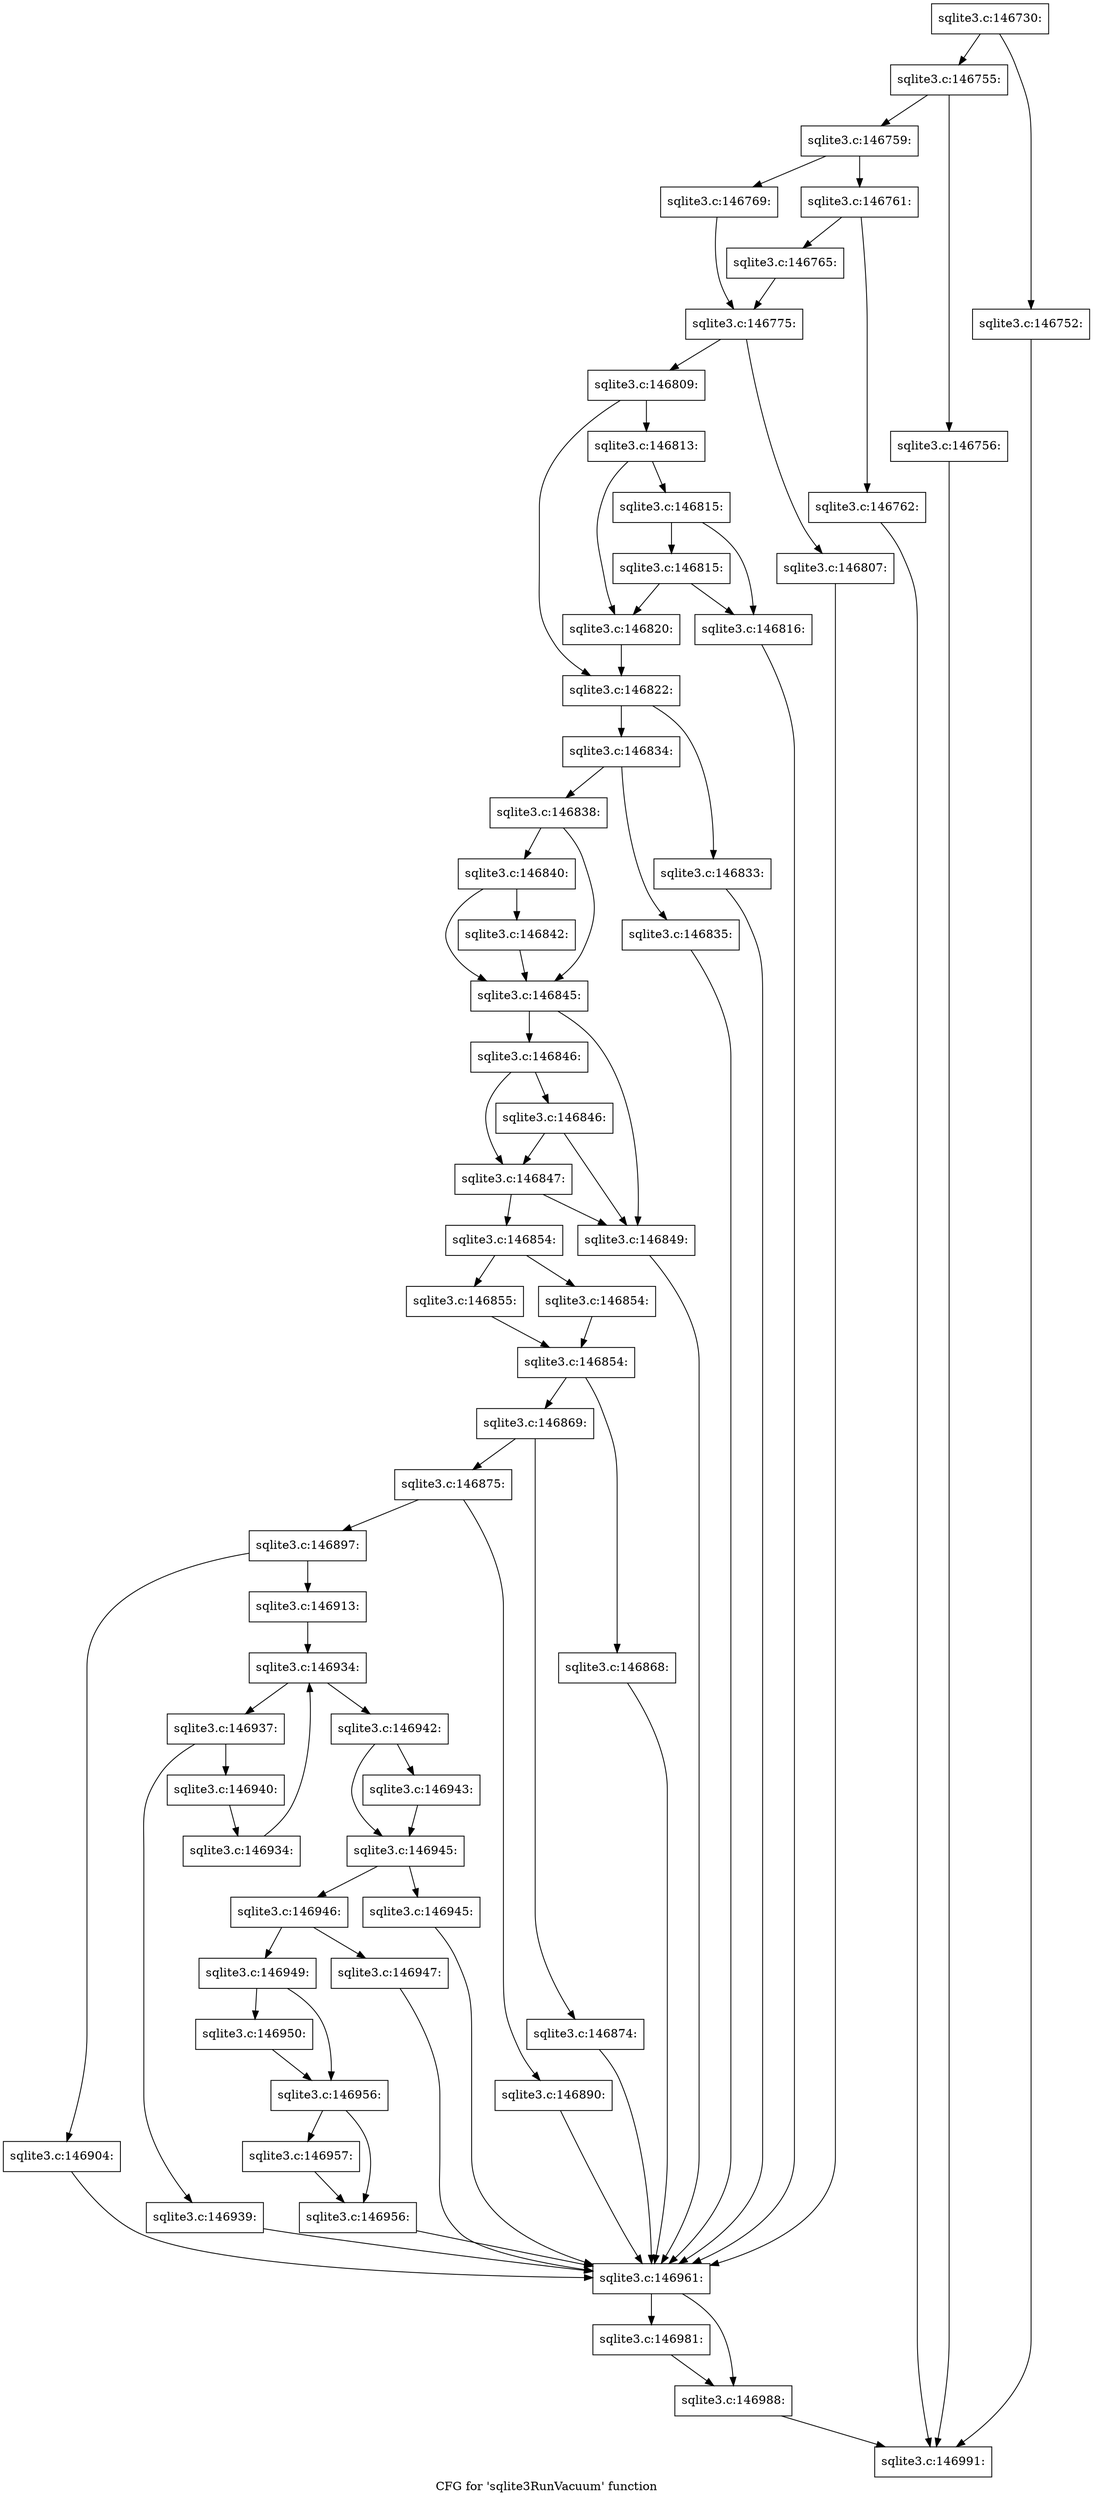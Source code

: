 digraph "CFG for 'sqlite3RunVacuum' function" {
	label="CFG for 'sqlite3RunVacuum' function";

	Node0x55c0f84ad0e0 [shape=record,label="{sqlite3.c:146730:}"];
	Node0x55c0f84ad0e0 -> Node0x55c0f84b2700;
	Node0x55c0f84ad0e0 -> Node0x55c0f84b26b0;
	Node0x55c0f84b26b0 [shape=record,label="{sqlite3.c:146752:}"];
	Node0x55c0f84b26b0 -> Node0x55c0f84ad260;
	Node0x55c0f84b2700 [shape=record,label="{sqlite3.c:146755:}"];
	Node0x55c0f84b2700 -> Node0x55c0f84b31d0;
	Node0x55c0f84b2700 -> Node0x55c0f84b3220;
	Node0x55c0f84b31d0 [shape=record,label="{sqlite3.c:146756:}"];
	Node0x55c0f84b31d0 -> Node0x55c0f84ad260;
	Node0x55c0f84b3220 [shape=record,label="{sqlite3.c:146759:}"];
	Node0x55c0f84b3220 -> Node0x55c0f84b4040;
	Node0x55c0f84b3220 -> Node0x55c0f84b40e0;
	Node0x55c0f84b4040 [shape=record,label="{sqlite3.c:146761:}"];
	Node0x55c0f84b4040 -> Node0x55c0f84b4420;
	Node0x55c0f84b4040 -> Node0x55c0f84b4470;
	Node0x55c0f84b4420 [shape=record,label="{sqlite3.c:146762:}"];
	Node0x55c0f84b4420 -> Node0x55c0f84ad260;
	Node0x55c0f84b4470 [shape=record,label="{sqlite3.c:146765:}"];
	Node0x55c0f84b4470 -> Node0x55c0f84b4090;
	Node0x55c0f84b40e0 [shape=record,label="{sqlite3.c:146769:}"];
	Node0x55c0f84b40e0 -> Node0x55c0f84b4090;
	Node0x55c0f84b4090 [shape=record,label="{sqlite3.c:146775:}"];
	Node0x55c0f84b4090 -> Node0x55c0f651e380;
	Node0x55c0f84b4090 -> Node0x55c0f84b9470;
	Node0x55c0f651e380 [shape=record,label="{sqlite3.c:146807:}"];
	Node0x55c0f651e380 -> Node0x55c0f84b92f0;
	Node0x55c0f84b9470 [shape=record,label="{sqlite3.c:146809:}"];
	Node0x55c0f84b9470 -> Node0x55c0f84bac10;
	Node0x55c0f84b9470 -> Node0x55c0f84bac60;
	Node0x55c0f84bac10 [shape=record,label="{sqlite3.c:146813:}"];
	Node0x55c0f84bac10 -> Node0x55c0f84bb9b0;
	Node0x55c0f84bac10 -> Node0x55c0f84bb960;
	Node0x55c0f84bb9b0 [shape=record,label="{sqlite3.c:146815:}"];
	Node0x55c0f84bb9b0 -> Node0x55c0f84bb910;
	Node0x55c0f84bb9b0 -> Node0x55c0f84bbe40;
	Node0x55c0f84bbe40 [shape=record,label="{sqlite3.c:146815:}"];
	Node0x55c0f84bbe40 -> Node0x55c0f84bb910;
	Node0x55c0f84bbe40 -> Node0x55c0f84bb960;
	Node0x55c0f84bb910 [shape=record,label="{sqlite3.c:146816:}"];
	Node0x55c0f84bb910 -> Node0x55c0f84b92f0;
	Node0x55c0f84bb960 [shape=record,label="{sqlite3.c:146820:}"];
	Node0x55c0f84bb960 -> Node0x55c0f84bac60;
	Node0x55c0f84bac60 [shape=record,label="{sqlite3.c:146822:}"];
	Node0x55c0f84bac60 -> Node0x55c0f651e330;
	Node0x55c0f84bac60 -> Node0x55c0f59e3ab0;
	Node0x55c0f651e330 [shape=record,label="{sqlite3.c:146833:}"];
	Node0x55c0f651e330 -> Node0x55c0f84b92f0;
	Node0x55c0f59e3ab0 [shape=record,label="{sqlite3.c:146834:}"];
	Node0x55c0f59e3ab0 -> Node0x55c0f84be190;
	Node0x55c0f59e3ab0 -> Node0x55c0f84bf5a0;
	Node0x55c0f84be190 [shape=record,label="{sqlite3.c:146835:}"];
	Node0x55c0f84be190 -> Node0x55c0f84b92f0;
	Node0x55c0f84bf5a0 [shape=record,label="{sqlite3.c:146838:}"];
	Node0x55c0f84bf5a0 -> Node0x55c0f84bf960;
	Node0x55c0f84bf5a0 -> Node0x55c0f84bf910;
	Node0x55c0f84bf960 [shape=record,label="{sqlite3.c:146840:}"];
	Node0x55c0f84bf960 -> Node0x55c0f84bf8c0;
	Node0x55c0f84bf960 -> Node0x55c0f84bf910;
	Node0x55c0f84bf8c0 [shape=record,label="{sqlite3.c:146842:}"];
	Node0x55c0f84bf8c0 -> Node0x55c0f84bf910;
	Node0x55c0f84bf910 [shape=record,label="{sqlite3.c:146845:}"];
	Node0x55c0f84bf910 -> Node0x55c0f84c02d0;
	Node0x55c0f84bf910 -> Node0x55c0f84c03f0;
	Node0x55c0f84c03f0 [shape=record,label="{sqlite3.c:146846:}"];
	Node0x55c0f84c03f0 -> Node0x55c0f84c0370;
	Node0x55c0f84c03f0 -> Node0x55c0f84c09c0;
	Node0x55c0f84c09c0 [shape=record,label="{sqlite3.c:146846:}"];
	Node0x55c0f84c09c0 -> Node0x55c0f84c02d0;
	Node0x55c0f84c09c0 -> Node0x55c0f84c0370;
	Node0x55c0f84c0370 [shape=record,label="{sqlite3.c:146847:}"];
	Node0x55c0f84c0370 -> Node0x55c0f84c02d0;
	Node0x55c0f84c0370 -> Node0x55c0f84c0320;
	Node0x55c0f84c02d0 [shape=record,label="{sqlite3.c:146849:}"];
	Node0x55c0f84c02d0 -> Node0x55c0f84b92f0;
	Node0x55c0f84c0320 [shape=record,label="{sqlite3.c:146854:}"];
	Node0x55c0f84c0320 -> Node0x55c0f59e3c90;
	Node0x55c0f84c0320 -> Node0x55c0f59e3a10;
	Node0x55c0f59e3c90 [shape=record,label="{sqlite3.c:146854:}"];
	Node0x55c0f59e3c90 -> Node0x55c0f84c1f10;
	Node0x55c0f59e3a10 [shape=record,label="{sqlite3.c:146855:}"];
	Node0x55c0f59e3a10 -> Node0x55c0f84c1f10;
	Node0x55c0f84c1f10 [shape=record,label="{sqlite3.c:146854:}"];
	Node0x55c0f84c1f10 -> Node0x55c0f84c2880;
	Node0x55c0f84c1f10 -> Node0x55c0f84c3320;
	Node0x55c0f84c2880 [shape=record,label="{sqlite3.c:146868:}"];
	Node0x55c0f84c2880 -> Node0x55c0f84b92f0;
	Node0x55c0f84c3320 [shape=record,label="{sqlite3.c:146869:}"];
	Node0x55c0f84c3320 -> Node0x55c0f84c3ae0;
	Node0x55c0f84c3320 -> Node0x55c0f84c3b30;
	Node0x55c0f84c3ae0 [shape=record,label="{sqlite3.c:146874:}"];
	Node0x55c0f84c3ae0 -> Node0x55c0f84b92f0;
	Node0x55c0f84c3b30 [shape=record,label="{sqlite3.c:146875:}"];
	Node0x55c0f84c3b30 -> Node0x55c0f84c4e10;
	Node0x55c0f84c3b30 -> Node0x55c0f84c4e60;
	Node0x55c0f84c4e10 [shape=record,label="{sqlite3.c:146890:}"];
	Node0x55c0f84c4e10 -> Node0x55c0f84b92f0;
	Node0x55c0f84c4e60 [shape=record,label="{sqlite3.c:146897:}"];
	Node0x55c0f84c4e60 -> Node0x55c0f84c59b0;
	Node0x55c0f84c4e60 -> Node0x55c0f84c5a00;
	Node0x55c0f84c59b0 [shape=record,label="{sqlite3.c:146904:}"];
	Node0x55c0f84c59b0 -> Node0x55c0f84b92f0;
	Node0x55c0f84c5a00 [shape=record,label="{sqlite3.c:146913:}"];
	Node0x55c0f84c5a00 -> Node0x55c0f84c6cd0;
	Node0x55c0f84c6cd0 [shape=record,label="{sqlite3.c:146934:}"];
	Node0x55c0f84c6cd0 -> Node0x55c0f84c6ef0;
	Node0x55c0f84c6cd0 -> Node0x55c0f84c6b20;
	Node0x55c0f84c6ef0 [shape=record,label="{sqlite3.c:146937:}"];
	Node0x55c0f84c6ef0 -> Node0x55c0f84c8230;
	Node0x55c0f84c6ef0 -> Node0x55c0f84c8280;
	Node0x55c0f84c8230 [shape=record,label="{sqlite3.c:146939:}"];
	Node0x55c0f84c8230 -> Node0x55c0f84b92f0;
	Node0x55c0f84c8280 [shape=record,label="{sqlite3.c:146940:}"];
	Node0x55c0f84c8280 -> Node0x55c0f84c6e60;
	Node0x55c0f84c6e60 [shape=record,label="{sqlite3.c:146934:}"];
	Node0x55c0f84c6e60 -> Node0x55c0f84c6cd0;
	Node0x55c0f84c6b20 [shape=record,label="{sqlite3.c:146942:}"];
	Node0x55c0f84c6b20 -> Node0x55c0f84c8ac0;
	Node0x55c0f84c6b20 -> Node0x55c0f84c8b10;
	Node0x55c0f84c8ac0 [shape=record,label="{sqlite3.c:146943:}"];
	Node0x55c0f84c8ac0 -> Node0x55c0f84c8b10;
	Node0x55c0f84c8b10 [shape=record,label="{sqlite3.c:146945:}"];
	Node0x55c0f84c8b10 -> Node0x55c0f543bd40;
	Node0x55c0f84c8b10 -> Node0x55c0f84c9550;
	Node0x55c0f543bd40 [shape=record,label="{sqlite3.c:146945:}"];
	Node0x55c0f543bd40 -> Node0x55c0f84b92f0;
	Node0x55c0f84c9550 [shape=record,label="{sqlite3.c:146946:}"];
	Node0x55c0f84c9550 -> Node0x55c0f84c9d20;
	Node0x55c0f84c9550 -> Node0x55c0f84c9d70;
	Node0x55c0f84c9d20 [shape=record,label="{sqlite3.c:146947:}"];
	Node0x55c0f84c9d20 -> Node0x55c0f84b92f0;
	Node0x55c0f84c9d70 [shape=record,label="{sqlite3.c:146949:}"];
	Node0x55c0f84c9d70 -> Node0x55c0f84ca090;
	Node0x55c0f84c9d70 -> Node0x55c0f84ca0e0;
	Node0x55c0f84ca090 [shape=record,label="{sqlite3.c:146950:}"];
	Node0x55c0f84ca090 -> Node0x55c0f84ca0e0;
	Node0x55c0f84ca0e0 [shape=record,label="{sqlite3.c:146956:}"];
	Node0x55c0f84ca0e0 -> Node0x55c0f84ca750;
	Node0x55c0f84ca0e0 -> Node0x55c0f84ca7a0;
	Node0x55c0f84ca750 [shape=record,label="{sqlite3.c:146957:}"];
	Node0x55c0f84ca750 -> Node0x55c0f84ca7a0;
	Node0x55c0f84ca7a0 [shape=record,label="{sqlite3.c:146956:}"];
	Node0x55c0f84ca7a0 -> Node0x55c0f84b92f0;
	Node0x55c0f84b92f0 [shape=record,label="{sqlite3.c:146961:}"];
	Node0x55c0f84b92f0 -> Node0x55c0f84ccc10;
	Node0x55c0f84b92f0 -> Node0x55c0f84ccc60;
	Node0x55c0f84ccc10 [shape=record,label="{sqlite3.c:146981:}"];
	Node0x55c0f84ccc10 -> Node0x55c0f84ccc60;
	Node0x55c0f84ccc60 [shape=record,label="{sqlite3.c:146988:}"];
	Node0x55c0f84ccc60 -> Node0x55c0f84ad260;
	Node0x55c0f84ad260 [shape=record,label="{sqlite3.c:146991:}"];
}
